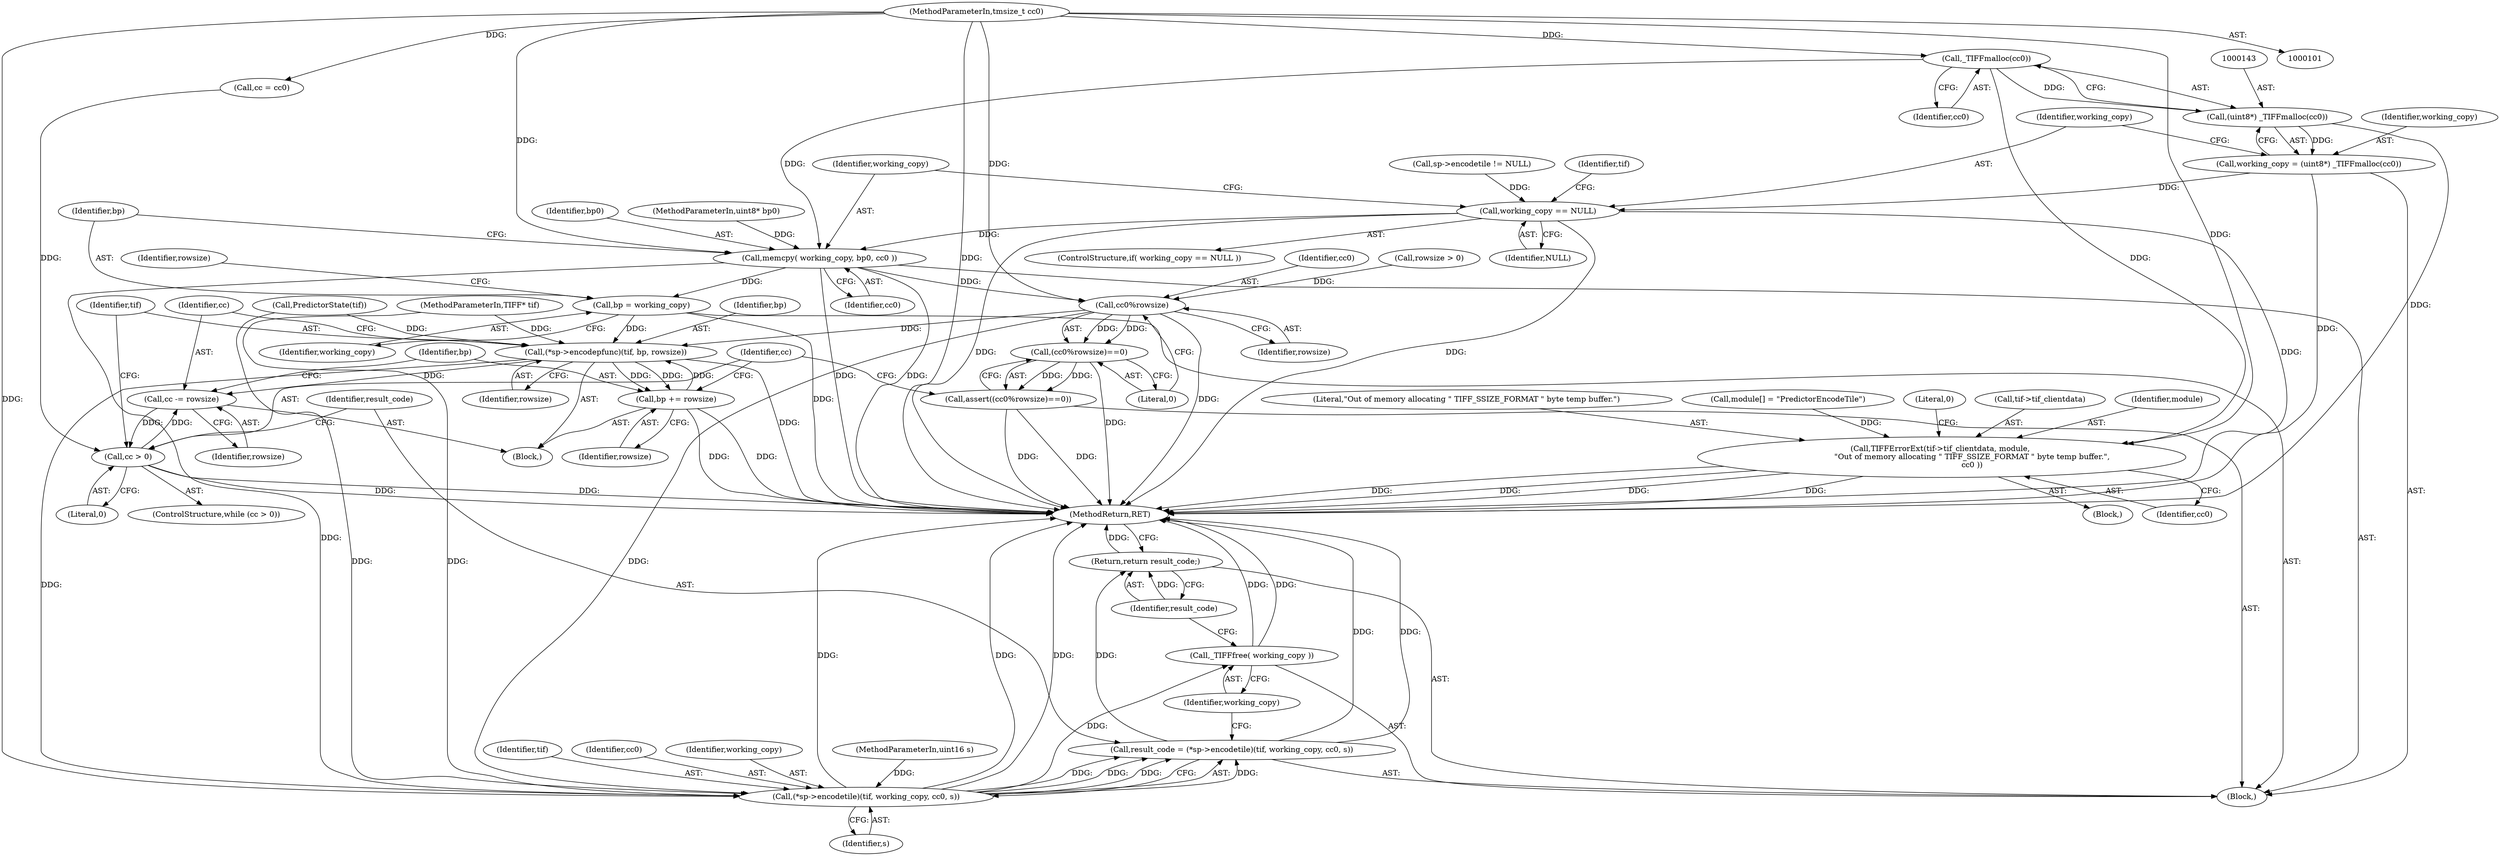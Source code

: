 digraph "0_libtiff_3ca657a8793dd011bf869695d72ad31c779c3cc1_2@API" {
"1000144" [label="(Call,_TIFFmalloc(cc0))"];
"1000104" [label="(MethodParameterIn,tmsize_t cc0)"];
"1000142" [label="(Call,(uint8*) _TIFFmalloc(cc0))"];
"1000140" [label="(Call,working_copy = (uint8*) _TIFFmalloc(cc0))"];
"1000147" [label="(Call,working_copy == NULL)"];
"1000160" [label="(Call,memcpy( working_copy, bp0, cc0 ))"];
"1000164" [label="(Call,bp = working_copy)"];
"1000187" [label="(Call,(*sp->encodepfunc)(tif, bp, rowsize))"];
"1000191" [label="(Call,cc -= rowsize)"];
"1000183" [label="(Call,cc > 0)"];
"1000194" [label="(Call,bp += rowsize)"];
"1000199" [label="(Call,(*sp->encodetile)(tif, working_copy, cc0, s))"];
"1000197" [label="(Call,result_code = (*sp->encodetile)(tif, working_copy, cc0, s))"];
"1000206" [label="(Return,return result_code;)"];
"1000204" [label="(Call,_TIFFfree( working_copy ))"];
"1000178" [label="(Call,cc0%rowsize)"];
"1000177" [label="(Call,(cc0%rowsize)==0)"];
"1000176" [label="(Call,assert((cc0%rowsize)==0))"];
"1000151" [label="(Call,TIFFErrorExt(tif->tif_clientdata, module, \n                         \"Out of memory allocating \" TIFF_SSIZE_FORMAT \" byte temp buffer.\",\n                         cc0 ))"];
"1000182" [label="(ControlStructure,while (cc > 0))"];
"1000166" [label="(Identifier,working_copy)"];
"1000197" [label="(Call,result_code = (*sp->encodetile)(tif, working_copy, cc0, s))"];
"1000188" [label="(Identifier,tif)"];
"1000198" [label="(Identifier,result_code)"];
"1000196" [label="(Identifier,rowsize)"];
"1000151" [label="(Call,TIFFErrorExt(tif->tif_clientdata, module, \n                         \"Out of memory allocating \" TIFF_SSIZE_FORMAT \" byte temp buffer.\",\n                         cc0 ))"];
"1000186" [label="(Block,)"];
"1000191" [label="(Call,cc -= rowsize)"];
"1000177" [label="(Call,(cc0%rowsize)==0)"];
"1000194" [label="(Call,bp += rowsize)"];
"1000180" [label="(Identifier,rowsize)"];
"1000205" [label="(Identifier,working_copy)"];
"1000206" [label="(Return,return result_code;)"];
"1000104" [label="(MethodParameterIn,tmsize_t cc0)"];
"1000157" [label="(Identifier,cc0)"];
"1000141" [label="(Identifier,working_copy)"];
"1000204" [label="(Call,_TIFFfree( working_copy ))"];
"1000140" [label="(Call,working_copy = (uint8*) _TIFFmalloc(cc0))"];
"1000155" [label="(Identifier,module)"];
"1000165" [label="(Identifier,bp)"];
"1000189" [label="(Identifier,bp)"];
"1000156" [label="(Literal,\"Out of memory allocating \" TIFF_SSIZE_FORMAT \" byte temp buffer.\")"];
"1000190" [label="(Identifier,rowsize)"];
"1000161" [label="(Identifier,working_copy)"];
"1000142" [label="(Call,(uint8*) _TIFFmalloc(cc0))"];
"1000164" [label="(Call,bp = working_copy)"];
"1000118" [label="(Call,cc = cc0)"];
"1000184" [label="(Identifier,cc)"];
"1000148" [label="(Identifier,working_copy)"];
"1000147" [label="(Call,working_copy == NULL)"];
"1000160" [label="(Call,memcpy( working_copy, bp0, cc0 ))"];
"1000135" [label="(Call,sp->encodetile != NULL)"];
"1000203" [label="(Identifier,s)"];
"1000200" [label="(Identifier,tif)"];
"1000108" [label="(Call,module[] = \"PredictorEncodeTile\")"];
"1000146" [label="(ControlStructure,if( working_copy == NULL ))"];
"1000183" [label="(Call,cc > 0)"];
"1000178" [label="(Call,cc0%rowsize)"];
"1000153" [label="(Identifier,tif)"];
"1000207" [label="(Identifier,result_code)"];
"1000159" [label="(Literal,0)"];
"1000187" [label="(Call,(*sp->encodepfunc)(tif, bp, rowsize))"];
"1000162" [label="(Identifier,bp0)"];
"1000168" [label="(Identifier,rowsize)"];
"1000103" [label="(MethodParameterIn,uint8* bp0)"];
"1000163" [label="(Identifier,cc0)"];
"1000106" [label="(Block,)"];
"1000102" [label="(MethodParameterIn,TIFF* tif)"];
"1000202" [label="(Identifier,cc0)"];
"1000149" [label="(Identifier,NULL)"];
"1000195" [label="(Identifier,bp)"];
"1000201" [label="(Identifier,working_copy)"];
"1000179" [label="(Identifier,cc0)"];
"1000176" [label="(Call,assert((cc0%rowsize)==0))"];
"1000192" [label="(Identifier,cc)"];
"1000114" [label="(Call,PredictorState(tif))"];
"1000152" [label="(Call,tif->tif_clientdata)"];
"1000145" [label="(Identifier,cc0)"];
"1000173" [label="(Call,rowsize > 0)"];
"1000105" [label="(MethodParameterIn,uint16 s)"];
"1000150" [label="(Block,)"];
"1000208" [label="(MethodReturn,RET)"];
"1000199" [label="(Call,(*sp->encodetile)(tif, working_copy, cc0, s))"];
"1000193" [label="(Identifier,rowsize)"];
"1000185" [label="(Literal,0)"];
"1000181" [label="(Literal,0)"];
"1000144" [label="(Call,_TIFFmalloc(cc0))"];
"1000144" -> "1000142"  [label="AST: "];
"1000144" -> "1000145"  [label="CFG: "];
"1000145" -> "1000144"  [label="AST: "];
"1000142" -> "1000144"  [label="CFG: "];
"1000144" -> "1000142"  [label="DDG: "];
"1000104" -> "1000144"  [label="DDG: "];
"1000144" -> "1000151"  [label="DDG: "];
"1000144" -> "1000160"  [label="DDG: "];
"1000104" -> "1000101"  [label="AST: "];
"1000104" -> "1000208"  [label="DDG: "];
"1000104" -> "1000118"  [label="DDG: "];
"1000104" -> "1000151"  [label="DDG: "];
"1000104" -> "1000160"  [label="DDG: "];
"1000104" -> "1000178"  [label="DDG: "];
"1000104" -> "1000199"  [label="DDG: "];
"1000142" -> "1000140"  [label="AST: "];
"1000143" -> "1000142"  [label="AST: "];
"1000140" -> "1000142"  [label="CFG: "];
"1000142" -> "1000208"  [label="DDG: "];
"1000142" -> "1000140"  [label="DDG: "];
"1000140" -> "1000106"  [label="AST: "];
"1000141" -> "1000140"  [label="AST: "];
"1000148" -> "1000140"  [label="CFG: "];
"1000140" -> "1000208"  [label="DDG: "];
"1000140" -> "1000147"  [label="DDG: "];
"1000147" -> "1000146"  [label="AST: "];
"1000147" -> "1000149"  [label="CFG: "];
"1000148" -> "1000147"  [label="AST: "];
"1000149" -> "1000147"  [label="AST: "];
"1000153" -> "1000147"  [label="CFG: "];
"1000161" -> "1000147"  [label="CFG: "];
"1000147" -> "1000208"  [label="DDG: "];
"1000147" -> "1000208"  [label="DDG: "];
"1000147" -> "1000208"  [label="DDG: "];
"1000135" -> "1000147"  [label="DDG: "];
"1000147" -> "1000160"  [label="DDG: "];
"1000160" -> "1000106"  [label="AST: "];
"1000160" -> "1000163"  [label="CFG: "];
"1000161" -> "1000160"  [label="AST: "];
"1000162" -> "1000160"  [label="AST: "];
"1000163" -> "1000160"  [label="AST: "];
"1000165" -> "1000160"  [label="CFG: "];
"1000160" -> "1000208"  [label="DDG: "];
"1000160" -> "1000208"  [label="DDG: "];
"1000103" -> "1000160"  [label="DDG: "];
"1000160" -> "1000164"  [label="DDG: "];
"1000160" -> "1000178"  [label="DDG: "];
"1000160" -> "1000199"  [label="DDG: "];
"1000164" -> "1000106"  [label="AST: "];
"1000164" -> "1000166"  [label="CFG: "];
"1000165" -> "1000164"  [label="AST: "];
"1000166" -> "1000164"  [label="AST: "];
"1000168" -> "1000164"  [label="CFG: "];
"1000164" -> "1000208"  [label="DDG: "];
"1000164" -> "1000187"  [label="DDG: "];
"1000187" -> "1000186"  [label="AST: "];
"1000187" -> "1000190"  [label="CFG: "];
"1000188" -> "1000187"  [label="AST: "];
"1000189" -> "1000187"  [label="AST: "];
"1000190" -> "1000187"  [label="AST: "];
"1000192" -> "1000187"  [label="CFG: "];
"1000187" -> "1000208"  [label="DDG: "];
"1000114" -> "1000187"  [label="DDG: "];
"1000102" -> "1000187"  [label="DDG: "];
"1000194" -> "1000187"  [label="DDG: "];
"1000178" -> "1000187"  [label="DDG: "];
"1000187" -> "1000191"  [label="DDG: "];
"1000187" -> "1000194"  [label="DDG: "];
"1000187" -> "1000194"  [label="DDG: "];
"1000187" -> "1000199"  [label="DDG: "];
"1000191" -> "1000186"  [label="AST: "];
"1000191" -> "1000193"  [label="CFG: "];
"1000192" -> "1000191"  [label="AST: "];
"1000193" -> "1000191"  [label="AST: "];
"1000195" -> "1000191"  [label="CFG: "];
"1000191" -> "1000183"  [label="DDG: "];
"1000183" -> "1000191"  [label="DDG: "];
"1000183" -> "1000182"  [label="AST: "];
"1000183" -> "1000185"  [label="CFG: "];
"1000184" -> "1000183"  [label="AST: "];
"1000185" -> "1000183"  [label="AST: "];
"1000188" -> "1000183"  [label="CFG: "];
"1000198" -> "1000183"  [label="CFG: "];
"1000183" -> "1000208"  [label="DDG: "];
"1000183" -> "1000208"  [label="DDG: "];
"1000118" -> "1000183"  [label="DDG: "];
"1000194" -> "1000186"  [label="AST: "];
"1000194" -> "1000196"  [label="CFG: "];
"1000195" -> "1000194"  [label="AST: "];
"1000196" -> "1000194"  [label="AST: "];
"1000184" -> "1000194"  [label="CFG: "];
"1000194" -> "1000208"  [label="DDG: "];
"1000194" -> "1000208"  [label="DDG: "];
"1000199" -> "1000197"  [label="AST: "];
"1000199" -> "1000203"  [label="CFG: "];
"1000200" -> "1000199"  [label="AST: "];
"1000201" -> "1000199"  [label="AST: "];
"1000202" -> "1000199"  [label="AST: "];
"1000203" -> "1000199"  [label="AST: "];
"1000197" -> "1000199"  [label="CFG: "];
"1000199" -> "1000208"  [label="DDG: "];
"1000199" -> "1000208"  [label="DDG: "];
"1000199" -> "1000208"  [label="DDG: "];
"1000199" -> "1000197"  [label="DDG: "];
"1000199" -> "1000197"  [label="DDG: "];
"1000199" -> "1000197"  [label="DDG: "];
"1000199" -> "1000197"  [label="DDG: "];
"1000114" -> "1000199"  [label="DDG: "];
"1000102" -> "1000199"  [label="DDG: "];
"1000178" -> "1000199"  [label="DDG: "];
"1000105" -> "1000199"  [label="DDG: "];
"1000199" -> "1000204"  [label="DDG: "];
"1000197" -> "1000106"  [label="AST: "];
"1000198" -> "1000197"  [label="AST: "];
"1000205" -> "1000197"  [label="CFG: "];
"1000197" -> "1000208"  [label="DDG: "];
"1000197" -> "1000208"  [label="DDG: "];
"1000197" -> "1000206"  [label="DDG: "];
"1000206" -> "1000106"  [label="AST: "];
"1000206" -> "1000207"  [label="CFG: "];
"1000207" -> "1000206"  [label="AST: "];
"1000208" -> "1000206"  [label="CFG: "];
"1000206" -> "1000208"  [label="DDG: "];
"1000207" -> "1000206"  [label="DDG: "];
"1000204" -> "1000106"  [label="AST: "];
"1000204" -> "1000205"  [label="CFG: "];
"1000205" -> "1000204"  [label="AST: "];
"1000207" -> "1000204"  [label="CFG: "];
"1000204" -> "1000208"  [label="DDG: "];
"1000204" -> "1000208"  [label="DDG: "];
"1000178" -> "1000177"  [label="AST: "];
"1000178" -> "1000180"  [label="CFG: "];
"1000179" -> "1000178"  [label="AST: "];
"1000180" -> "1000178"  [label="AST: "];
"1000181" -> "1000178"  [label="CFG: "];
"1000178" -> "1000208"  [label="DDG: "];
"1000178" -> "1000177"  [label="DDG: "];
"1000178" -> "1000177"  [label="DDG: "];
"1000173" -> "1000178"  [label="DDG: "];
"1000177" -> "1000176"  [label="AST: "];
"1000177" -> "1000181"  [label="CFG: "];
"1000181" -> "1000177"  [label="AST: "];
"1000176" -> "1000177"  [label="CFG: "];
"1000177" -> "1000208"  [label="DDG: "];
"1000177" -> "1000176"  [label="DDG: "];
"1000177" -> "1000176"  [label="DDG: "];
"1000176" -> "1000106"  [label="AST: "];
"1000184" -> "1000176"  [label="CFG: "];
"1000176" -> "1000208"  [label="DDG: "];
"1000176" -> "1000208"  [label="DDG: "];
"1000151" -> "1000150"  [label="AST: "];
"1000151" -> "1000157"  [label="CFG: "];
"1000152" -> "1000151"  [label="AST: "];
"1000155" -> "1000151"  [label="AST: "];
"1000156" -> "1000151"  [label="AST: "];
"1000157" -> "1000151"  [label="AST: "];
"1000159" -> "1000151"  [label="CFG: "];
"1000151" -> "1000208"  [label="DDG: "];
"1000151" -> "1000208"  [label="DDG: "];
"1000151" -> "1000208"  [label="DDG: "];
"1000151" -> "1000208"  [label="DDG: "];
"1000108" -> "1000151"  [label="DDG: "];
}
